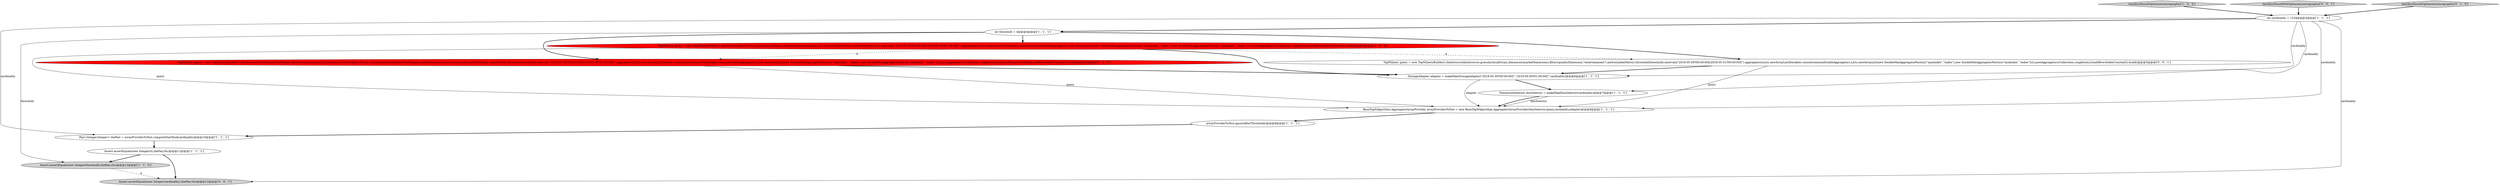 digraph {
9 [style = filled, label = "BaseTopNAlgorithm.AggregatorArrayProvider arrayProviderToTest = new BaseTopNAlgorithm.AggregatorArrayProvider(dimSelector,query,cardinality,adapter)@@@8@@@['1', '1', '1']", fillcolor = white, shape = ellipse image = "AAA0AAABBB1BBB"];
3 [style = filled, label = "testAlsoShouldOptimizeLexicographic['1', '0', '0']", fillcolor = lightgray, shape = diamond image = "AAA0AAABBB1BBB"];
11 [style = filled, label = "TopNQuery query = new TopNQueryBuilder().dataSource(QueryRunnerTestHelper.dataSource).granularity(QueryRunnerTestHelper.allGran).dimension(QueryRunnerTestHelper.marketDimension).metric(QueryRunnerTestHelper.indexMetric).threshold(threshold).intervals(\"2018-05-30T00:00:00Z/2018-05-30T01:00:00Z\").aggregators(Lists.newArrayList(Iterables.concat(QueryRunnerTestHelper.commonDoubleAggregators,Lists.newArrayList(new DoubleMaxAggregatorFactory(\"maxIndex\",\"index\"),new DoubleMinAggregatorFactory(\"minIndex\",\"index\"))))).postAggregators(Collections.singletonList(QueryRunnerTestHelper.addRowsIndexConstant)).build()@@@5@@@['0', '1', '0']", fillcolor = red, shape = ellipse image = "AAA1AAABBB2BBB"];
8 [style = filled, label = "Assert.assertEquals(new Integer(0),thePair.lhs)@@@11@@@['1', '1', '1']", fillcolor = white, shape = ellipse image = "AAA0AAABBB1BBB"];
5 [style = filled, label = "Pair<Integer,Integer> thePair = arrayProviderToTest.computeStartEnd(cardinality)@@@10@@@['1', '1', '1']", fillcolor = white, shape = ellipse image = "AAA0AAABBB1BBB"];
13 [style = filled, label = "testAlsoShouldNotOptimizeLexicographic['0', '0', '1']", fillcolor = lightgray, shape = diamond image = "AAA0AAABBB3BBB"];
6 [style = filled, label = "int threshold = 4@@@4@@@['1', '1', '1']", fillcolor = white, shape = ellipse image = "AAA0AAABBB1BBB"];
12 [style = filled, label = "testAlsoShouldOptimizeLexicographic['0', '1', '0']", fillcolor = lightgray, shape = diamond image = "AAA0AAABBB2BBB"];
7 [style = filled, label = "DimensionSelector dimSelector = makeFakeDimSelector(cardinality)@@@7@@@['1', '1', '1']", fillcolor = white, shape = ellipse image = "AAA0AAABBB1BBB"];
1 [style = filled, label = "int cardinality = 1234@@@3@@@['1', '1', '1']", fillcolor = white, shape = ellipse image = "AAA0AAABBB1BBB"];
2 [style = filled, label = "TopNQuery query = new TopNQueryBuilder().dataSource(dataSource).granularity(allGran).dimension(marketDimension).metric(indexMetric).threshold(threshold).intervals(\"2018-05-30T00:00:00Z/2018-05-30T01:00:00Z\").aggregators(Lists.newArrayList(Iterables.concat(commonDoubleAggregators,Lists.newArrayList(new DoubleMaxAggregatorFactory(\"maxIndex\",\"index\"),new DoubleMinAggregatorFactory(\"minIndex\",\"index\"))))).postAggregators(Collections.singletonList(addRowsIndexConstant)).build()@@@5@@@['1', '0', '0']", fillcolor = red, shape = ellipse image = "AAA1AAABBB1BBB"];
10 [style = filled, label = "Assert.assertEquals(new Integer(threshold),thePair.rhs)@@@12@@@['1', '1', '0']", fillcolor = lightgray, shape = ellipse image = "AAA0AAABBB1BBB"];
4 [style = filled, label = "arrayProviderToTest.ignoreAfterThreshold()@@@9@@@['1', '1', '1']", fillcolor = white, shape = ellipse image = "AAA0AAABBB1BBB"];
0 [style = filled, label = "StorageAdapter adapter = makeFakeStorageAdapter(\"2018-05-30T00:00:00Z\",\"2018-05-30T01:00:00Z\",cardinality)@@@6@@@['1', '1', '1']", fillcolor = white, shape = ellipse image = "AAA0AAABBB1BBB"];
15 [style = filled, label = "TopNQuery query = new TopNQueryBuilder().dataSource(dataSource).granularity(allGran).dimension(marketDimension).filters(qualityDimension,\"entertainment\").metric(indexMetric).threshold(threshold).intervals(\"2018-05-30T00:00:00Z/2018-05-31T00:00:00Z\").aggregators(Lists.newArrayList(Iterables.concat(commonDoubleAggregators,Lists.newArrayList(new DoubleMaxAggregatorFactory(\"maxIndex\",\"index\"),new DoubleMinAggregatorFactory(\"minIndex\",\"index\"))))).postAggregators(Collections.singletonList(addRowsIndexConstant)).build()@@@5@@@['0', '0', '1']", fillcolor = white, shape = ellipse image = "AAA0AAABBB3BBB"];
14 [style = filled, label = "Assert.assertEquals(new Integer(cardinality),thePair.rhs)@@@12@@@['0', '0', '1']", fillcolor = lightgray, shape = ellipse image = "AAA0AAABBB3BBB"];
1->5 [style = solid, label="cardinality"];
5->8 [style = bold, label=""];
8->10 [style = bold, label=""];
2->9 [style = solid, label="query"];
3->1 [style = bold, label=""];
7->9 [style = solid, label="dimSelector"];
9->4 [style = bold, label=""];
8->14 [style = bold, label=""];
1->7 [style = solid, label="cardinality"];
11->9 [style = solid, label="query"];
1->14 [style = solid, label="cardinality"];
1->9 [style = solid, label="cardinality"];
1->0 [style = solid, label="cardinality"];
12->1 [style = bold, label=""];
13->1 [style = bold, label=""];
6->15 [style = bold, label=""];
0->7 [style = bold, label=""];
6->2 [style = bold, label=""];
2->15 [style = dashed, label="0"];
7->9 [style = bold, label=""];
2->0 [style = bold, label=""];
1->6 [style = bold, label=""];
11->0 [style = bold, label=""];
6->10 [style = solid, label="threshold"];
15->9 [style = solid, label="query"];
15->0 [style = bold, label=""];
6->11 [style = bold, label=""];
0->9 [style = solid, label="adapter"];
2->11 [style = dashed, label="0"];
4->5 [style = bold, label=""];
10->14 [style = dashed, label="0"];
}
